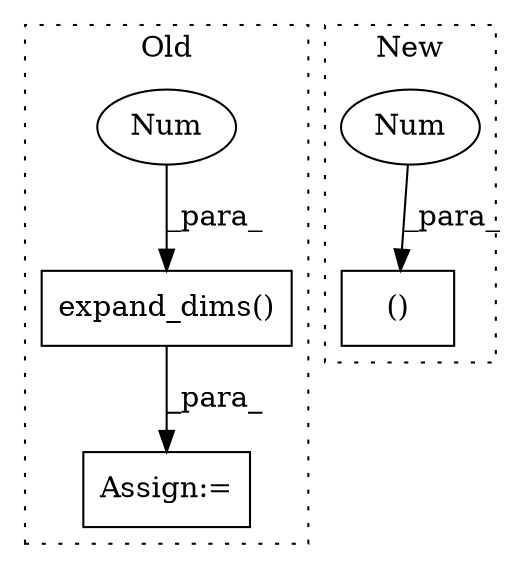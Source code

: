digraph G {
subgraph cluster0 {
1 [label="expand_dims()" a="75" s="4479,4502" l="16,1" shape="box"];
3 [label="Assign:=" a="68" s="4467" l="3" shape="box"];
4 [label="Num" a="76" s="4501" l="1" shape="ellipse"];
label = "Old";
style="dotted";
}
subgraph cluster1 {
2 [label="()" a="54" s="4797" l="6" shape="box"];
5 [label="Num" a="76" s="4802" l="1" shape="ellipse"];
label = "New";
style="dotted";
}
1 -> 3 [label="_para_"];
4 -> 1 [label="_para_"];
5 -> 2 [label="_para_"];
}